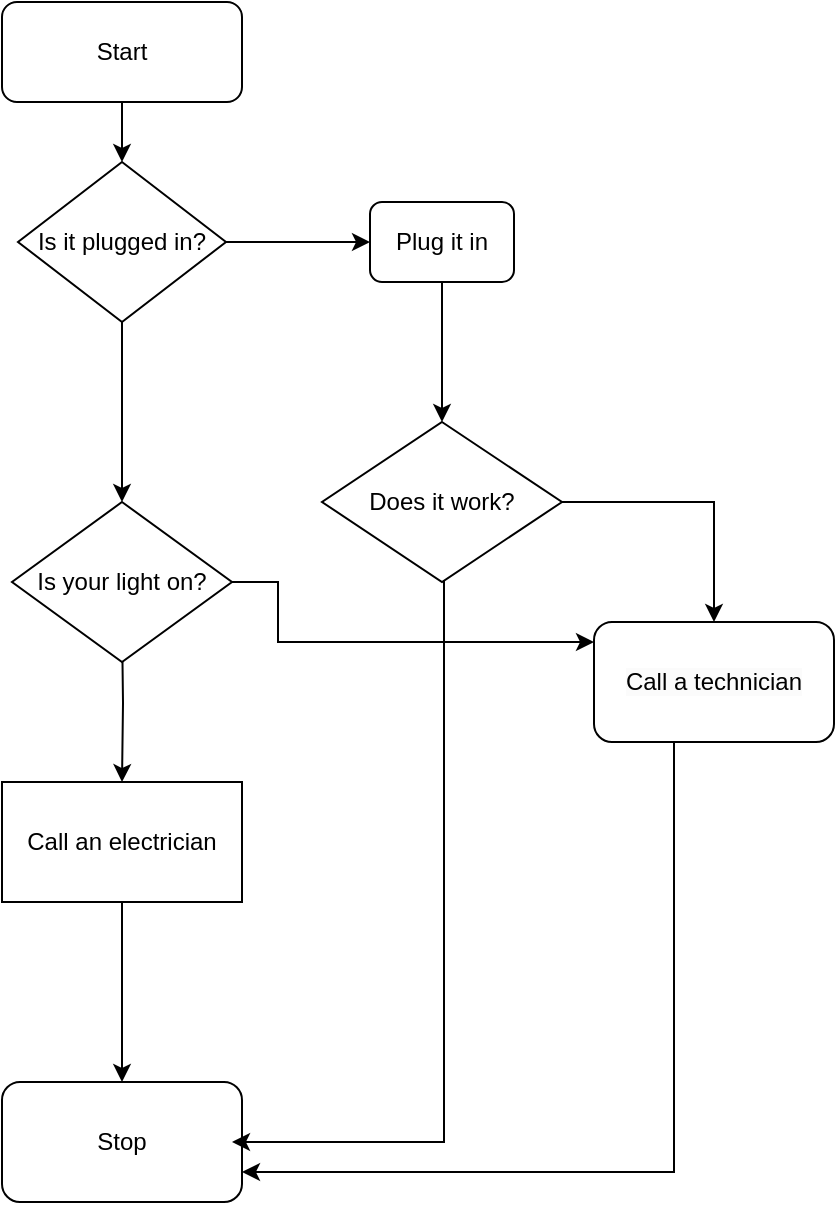 <mxfile version="22.1.3" type="github">
  <diagram id="C5RBs43oDa-KdzZeNtuy" name="Page-1">
    <mxGraphModel dx="1434" dy="758" grid="1" gridSize="10" guides="1" tooltips="1" connect="1" arrows="1" fold="1" page="1" pageScale="1" pageWidth="827" pageHeight="1169" math="0" shadow="0">
      <root>
        <mxCell id="WIyWlLk6GJQsqaUBKTNV-0" />
        <mxCell id="WIyWlLk6GJQsqaUBKTNV-1" parent="WIyWlLk6GJQsqaUBKTNV-0" />
        <mxCell id="WniCA2Gf39MnclZsc7Ap-8" value="" style="edgeStyle=orthogonalEdgeStyle;rounded=0;orthogonalLoop=1;jettySize=auto;html=1;" edge="1" parent="WIyWlLk6GJQsqaUBKTNV-1" source="WniCA2Gf39MnclZsc7Ap-0" target="WniCA2Gf39MnclZsc7Ap-2">
          <mxGeometry relative="1" as="geometry" />
        </mxCell>
        <mxCell id="WniCA2Gf39MnclZsc7Ap-0" value="Start" style="rounded=1;whiteSpace=wrap;html=1;" vertex="1" parent="WIyWlLk6GJQsqaUBKTNV-1">
          <mxGeometry x="354" width="120" height="50" as="geometry" />
        </mxCell>
        <mxCell id="WniCA2Gf39MnclZsc7Ap-1" value="Stop" style="rounded=1;whiteSpace=wrap;html=1;" vertex="1" parent="WIyWlLk6GJQsqaUBKTNV-1">
          <mxGeometry x="354" y="540" width="120" height="60" as="geometry" />
        </mxCell>
        <mxCell id="WniCA2Gf39MnclZsc7Ap-4" value="" style="edgeStyle=orthogonalEdgeStyle;rounded=0;orthogonalLoop=1;jettySize=auto;html=1;" edge="1" parent="WIyWlLk6GJQsqaUBKTNV-1" source="WniCA2Gf39MnclZsc7Ap-2" target="WniCA2Gf39MnclZsc7Ap-3">
          <mxGeometry relative="1" as="geometry" />
        </mxCell>
        <mxCell id="WniCA2Gf39MnclZsc7Ap-10" value="" style="edgeStyle=orthogonalEdgeStyle;rounded=0;orthogonalLoop=1;jettySize=auto;html=1;" edge="1" parent="WIyWlLk6GJQsqaUBKTNV-1" source="WniCA2Gf39MnclZsc7Ap-2">
          <mxGeometry relative="1" as="geometry">
            <mxPoint x="414" y="250" as="targetPoint" />
          </mxGeometry>
        </mxCell>
        <mxCell id="WniCA2Gf39MnclZsc7Ap-2" value="Is it plugged in?" style="rhombus;whiteSpace=wrap;html=1;" vertex="1" parent="WIyWlLk6GJQsqaUBKTNV-1">
          <mxGeometry x="362" y="80" width="104" height="80" as="geometry" />
        </mxCell>
        <mxCell id="WniCA2Gf39MnclZsc7Ap-15" value="" style="edgeStyle=orthogonalEdgeStyle;rounded=0;orthogonalLoop=1;jettySize=auto;html=1;" edge="1" parent="WIyWlLk6GJQsqaUBKTNV-1" source="WniCA2Gf39MnclZsc7Ap-3">
          <mxGeometry relative="1" as="geometry">
            <mxPoint x="574" y="210" as="targetPoint" />
          </mxGeometry>
        </mxCell>
        <mxCell id="WniCA2Gf39MnclZsc7Ap-3" value="Plug it in" style="rounded=1;whiteSpace=wrap;html=1;" vertex="1" parent="WIyWlLk6GJQsqaUBKTNV-1">
          <mxGeometry x="538" y="100" width="72" height="40" as="geometry" />
        </mxCell>
        <mxCell id="WniCA2Gf39MnclZsc7Ap-12" value="" style="edgeStyle=orthogonalEdgeStyle;rounded=0;orthogonalLoop=1;jettySize=auto;html=1;" edge="1" parent="WIyWlLk6GJQsqaUBKTNV-1" target="WniCA2Gf39MnclZsc7Ap-11">
          <mxGeometry relative="1" as="geometry">
            <mxPoint x="414" y="310" as="sourcePoint" />
          </mxGeometry>
        </mxCell>
        <mxCell id="WniCA2Gf39MnclZsc7Ap-13" value="" style="edgeStyle=orthogonalEdgeStyle;rounded=0;orthogonalLoop=1;jettySize=auto;html=1;" edge="1" parent="WIyWlLk6GJQsqaUBKTNV-1" source="WniCA2Gf39MnclZsc7Ap-11" target="WniCA2Gf39MnclZsc7Ap-1">
          <mxGeometry relative="1" as="geometry" />
        </mxCell>
        <mxCell id="WniCA2Gf39MnclZsc7Ap-11" value="Call an electrician" style="whiteSpace=wrap;html=1;" vertex="1" parent="WIyWlLk6GJQsqaUBKTNV-1">
          <mxGeometry x="354" y="390" width="120" height="60" as="geometry" />
        </mxCell>
        <mxCell id="WniCA2Gf39MnclZsc7Ap-19" value="" style="edgeStyle=orthogonalEdgeStyle;rounded=0;orthogonalLoop=1;jettySize=auto;html=1;" edge="1" parent="WIyWlLk6GJQsqaUBKTNV-1" source="WniCA2Gf39MnclZsc7Ap-23" target="WniCA2Gf39MnclZsc7Ap-18">
          <mxGeometry relative="1" as="geometry">
            <mxPoint x="634" y="240" as="sourcePoint" />
            <Array as="points">
              <mxPoint x="710" y="250" />
            </Array>
          </mxGeometry>
        </mxCell>
        <mxCell id="WniCA2Gf39MnclZsc7Ap-21" value="" style="edgeStyle=orthogonalEdgeStyle;rounded=0;orthogonalLoop=1;jettySize=auto;html=1;entryX=1;entryY=0.5;entryDx=0;entryDy=0;" edge="1" parent="WIyWlLk6GJQsqaUBKTNV-1">
          <mxGeometry relative="1" as="geometry">
            <mxPoint x="575" y="270" as="sourcePoint" />
            <mxPoint x="469" y="570" as="targetPoint" />
            <Array as="points">
              <mxPoint x="575" y="570" />
            </Array>
          </mxGeometry>
        </mxCell>
        <mxCell id="WniCA2Gf39MnclZsc7Ap-26" style="edgeStyle=orthogonalEdgeStyle;rounded=0;orthogonalLoop=1;jettySize=auto;html=1;entryX=1;entryY=0.75;entryDx=0;entryDy=0;" edge="1" parent="WIyWlLk6GJQsqaUBKTNV-1" source="WniCA2Gf39MnclZsc7Ap-18" target="WniCA2Gf39MnclZsc7Ap-1">
          <mxGeometry relative="1" as="geometry">
            <Array as="points">
              <mxPoint x="690" y="585" />
            </Array>
          </mxGeometry>
        </mxCell>
        <mxCell id="WniCA2Gf39MnclZsc7Ap-18" value="&lt;span style=&quot;color: rgb(0, 0, 0); font-family: Helvetica; font-size: 12px; font-style: normal; font-variant-ligatures: normal; font-variant-caps: normal; font-weight: 400; letter-spacing: normal; orphans: 2; text-align: center; text-indent: 0px; text-transform: none; widows: 2; word-spacing: 0px; -webkit-text-stroke-width: 0px; background-color: rgb(251, 251, 251); text-decoration-thickness: initial; text-decoration-style: initial; text-decoration-color: initial; float: none; display: inline !important;&quot;&gt;Call a technician&lt;/span&gt;" style="whiteSpace=wrap;html=1;rounded=1;" vertex="1" parent="WIyWlLk6GJQsqaUBKTNV-1">
          <mxGeometry x="650" y="310" width="120" height="60" as="geometry" />
        </mxCell>
        <mxCell id="WniCA2Gf39MnclZsc7Ap-25" value="" style="edgeStyle=orthogonalEdgeStyle;rounded=0;orthogonalLoop=1;jettySize=auto;html=1;" edge="1" parent="WIyWlLk6GJQsqaUBKTNV-1" source="WniCA2Gf39MnclZsc7Ap-22" target="WniCA2Gf39MnclZsc7Ap-18">
          <mxGeometry relative="1" as="geometry">
            <Array as="points">
              <mxPoint x="492" y="290" />
              <mxPoint x="492" y="320" />
            </Array>
          </mxGeometry>
        </mxCell>
        <mxCell id="WniCA2Gf39MnclZsc7Ap-22" value="Is your light on?" style="rhombus;whiteSpace=wrap;html=1;" vertex="1" parent="WIyWlLk6GJQsqaUBKTNV-1">
          <mxGeometry x="359" y="250" width="110" height="80" as="geometry" />
        </mxCell>
        <mxCell id="WniCA2Gf39MnclZsc7Ap-23" value="Does it work?" style="rhombus;whiteSpace=wrap;html=1;" vertex="1" parent="WIyWlLk6GJQsqaUBKTNV-1">
          <mxGeometry x="514" y="210" width="120" height="80" as="geometry" />
        </mxCell>
      </root>
    </mxGraphModel>
  </diagram>
</mxfile>
